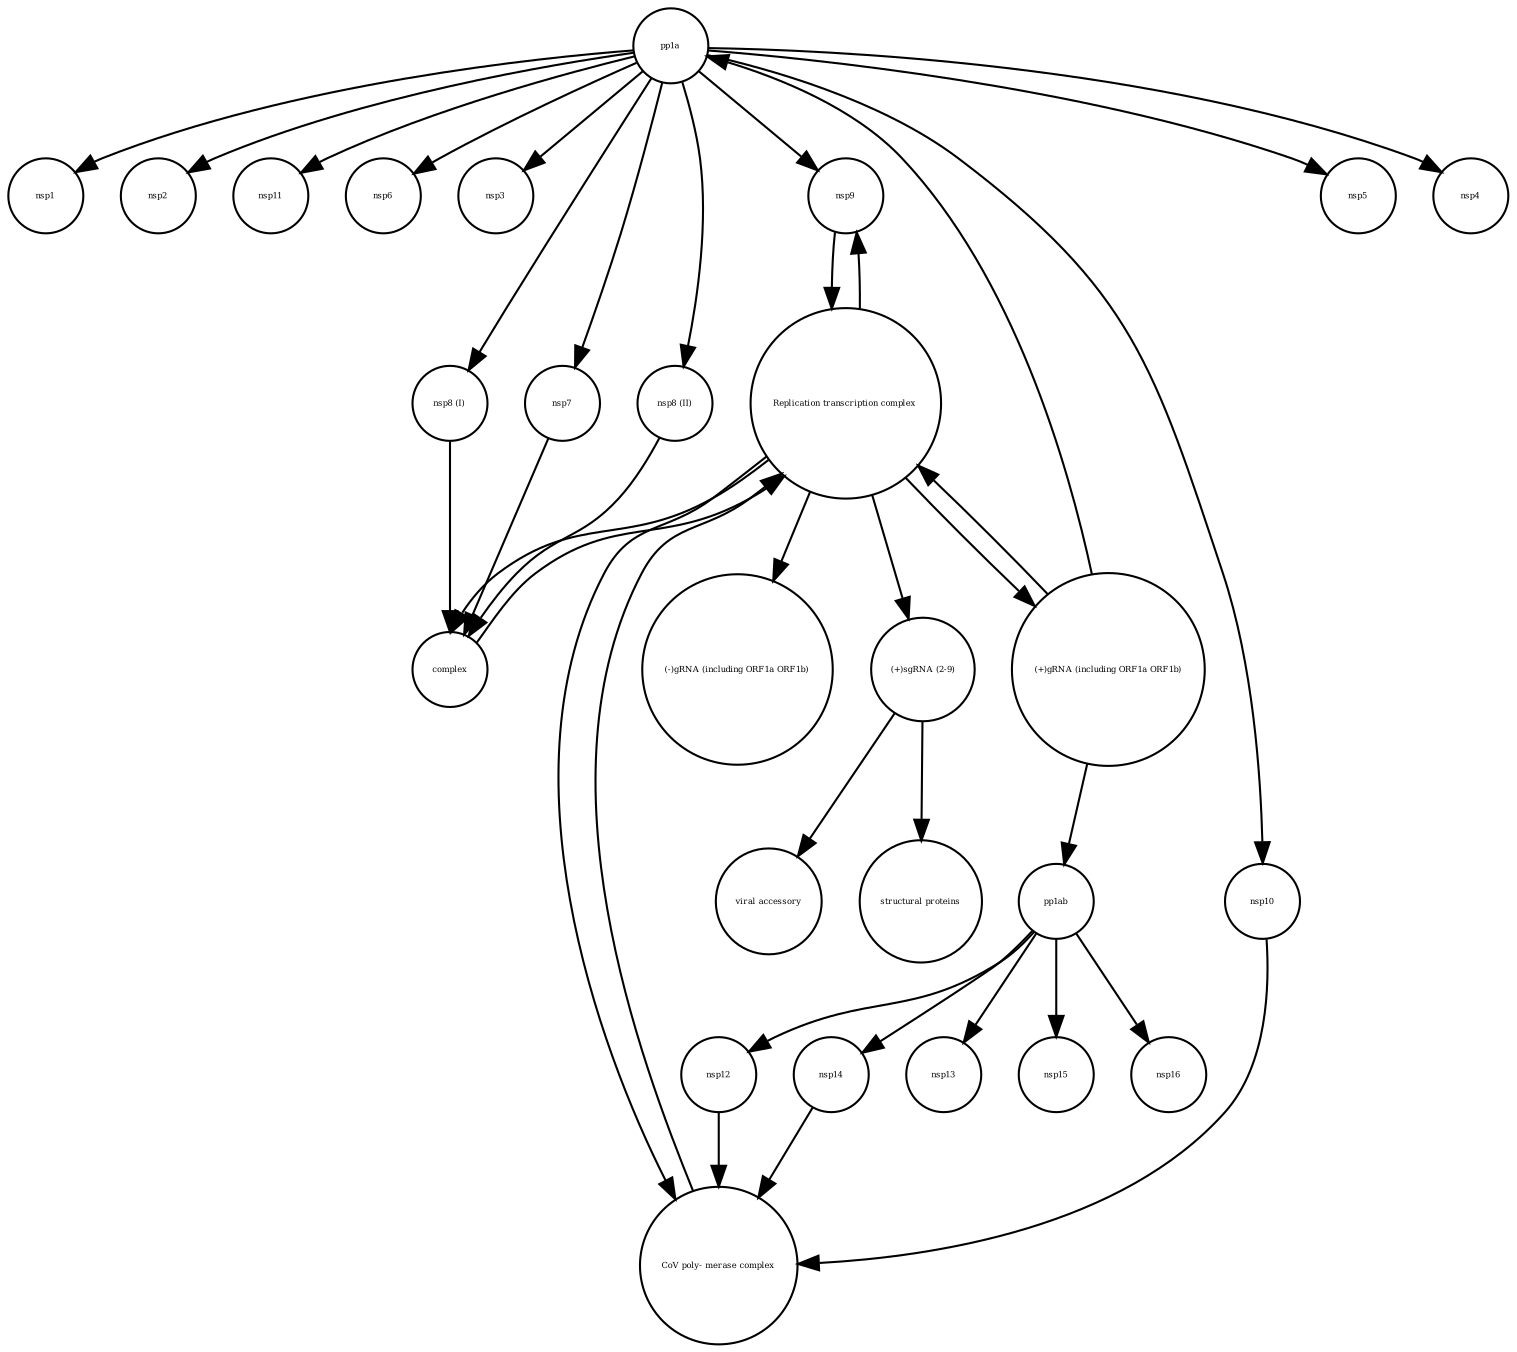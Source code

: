 strict digraph  {
nsp1 [annotation="", bipartite=0, cls=macromolecule, fontsize=4, label=nsp1, shape=circle];
"structural proteins" [annotation="", bipartite=0, cls=macromolecule, fontsize=4, label="structural proteins", shape=circle];
"(+)sgRNA (2-9)" [annotation="", bipartite=0, cls="nucleic acid feature", fontsize=4, label="(+)sgRNA (2-9)", shape=circle];
complex [annotation="", bipartite=0, cls=complex, fontsize=4, label=complex, shape=circle];
nsp2 [annotation="", bipartite=0, cls=macromolecule, fontsize=4, label=nsp2, shape=circle];
nsp15 [annotation="", bipartite=0, cls=macromolecule, fontsize=4, label=nsp15, shape=circle];
nsp11 [annotation="", bipartite=0, cls=macromolecule, fontsize=4, label=nsp11, shape=circle];
nsp16 [annotation="", bipartite=0, cls=macromolecule, fontsize=4, label=nsp16, shape=circle];
nsp12 [annotation="", bipartite=0, cls=macromolecule, fontsize=4, label=nsp12, shape=circle];
nsp6 [annotation="", bipartite=0, cls=macromolecule, fontsize=4, label=nsp6, shape=circle];
nsp3 [annotation="", bipartite=0, cls=macromolecule, fontsize=4, label=nsp3, shape=circle];
nsp9 [annotation="", bipartite=0, cls=macromolecule, fontsize=4, label=nsp9, shape=circle];
nsp5 [annotation="", bipartite=0, cls=macromolecule, fontsize=4, label=nsp5, shape=circle];
nsp13 [annotation="", bipartite=0, cls=macromolecule, fontsize=4, label=nsp13, shape=circle];
"nsp8 (I)" [annotation="", bipartite=0, cls=macromolecule, fontsize=4, label="nsp8 (I)", shape=circle];
"viral accessory" [annotation="", bipartite=0, cls=macromolecule, fontsize=4, label="viral accessory", shape=circle];
"Replication transcription complex " [annotation="", bipartite=0, cls=complex, fontsize=4, label="Replication transcription complex ", shape=circle];
nsp7 [annotation="", bipartite=0, cls=macromolecule, fontsize=4, label=nsp7, shape=circle];
pp1ab [annotation="", bipartite=0, cls=macromolecule, fontsize=4, label=pp1ab, shape=circle];
nsp14 [annotation="", bipartite=0, cls=macromolecule, fontsize=4, label=nsp14, shape=circle];
pp1a [annotation="", bipartite=0, cls=macromolecule, fontsize=4, label=pp1a, shape=circle];
"(-)gRNA (including ORF1a ORF1b)" [annotation="", bipartite=0, cls="nucleic acid feature", fontsize=4, label="(-)gRNA (including ORF1a ORF1b)", shape=circle];
nsp4 [annotation="", bipartite=0, cls=macromolecule, fontsize=4, label=nsp4, shape=circle];
"(+)gRNA (including ORF1a ORF1b)" [annotation="", bipartite=0, cls="nucleic acid feature", fontsize=4, label="(+)gRNA (including ORF1a ORF1b)", shape=circle];
"CoV poly- merase complex" [annotation="", bipartite=0, cls=complex, fontsize=4, label="CoV poly- merase complex", shape=circle];
"nsp8 (II)" [annotation="", bipartite=0, cls=macromolecule, fontsize=4, label="nsp8 (II)", shape=circle];
nsp10 [annotation="", bipartite=0, cls=macromolecule, fontsize=4, label=nsp10, shape=circle];
"(+)sgRNA (2-9)" -> "viral accessory"  [annotation="", interaction_type="necessary stimulation"];
"(+)sgRNA (2-9)" -> "structural proteins"  [annotation="", interaction_type="necessary stimulation"];
complex -> "Replication transcription complex "  [annotation="", interaction_type=production];
nsp12 -> "CoV poly- merase complex"  [annotation="", interaction_type=production];
nsp9 -> "Replication transcription complex "  [annotation="", interaction_type=production];
"nsp8 (I)" -> complex  [annotation="", interaction_type=production];
"Replication transcription complex " -> "(-)gRNA (including ORF1a ORF1b)"  [annotation="", interaction_type=production];
"Replication transcription complex " -> "(+)gRNA (including ORF1a ORF1b)"  [annotation="", interaction_type=production];
"Replication transcription complex " -> "CoV poly- merase complex"  [annotation="", interaction_type=production];
"Replication transcription complex " -> complex  [annotation="", interaction_type=production];
"Replication transcription complex " -> nsp9  [annotation="", interaction_type=production];
"Replication transcription complex " -> "(+)sgRNA (2-9)"  [annotation="", interaction_type="necessary stimulation"];
nsp7 -> complex  [annotation="", interaction_type=production];
pp1ab -> nsp14  [annotation="", interaction_type=production];
pp1ab -> nsp13  [annotation="", interaction_type=production];
pp1ab -> nsp15  [annotation="", interaction_type=production];
pp1ab -> nsp16  [annotation="", interaction_type=production];
pp1ab -> nsp12  [annotation="", interaction_type=production];
nsp14 -> "CoV poly- merase complex"  [annotation="", interaction_type=production];
pp1a -> nsp6  [annotation="", interaction_type=production];
pp1a -> "nsp8 (I)"  [annotation="", interaction_type=production];
pp1a -> nsp1  [annotation="", interaction_type=production];
pp1a -> nsp4  [annotation="", interaction_type=production];
pp1a -> nsp3  [annotation="", interaction_type=production];
pp1a -> "nsp8 (II)"  [annotation="", interaction_type=production];
pp1a -> nsp10  [annotation="", interaction_type=production];
pp1a -> nsp2  [annotation="", interaction_type=production];
pp1a -> nsp11  [annotation="", interaction_type=production];
pp1a -> nsp7  [annotation="", interaction_type=production];
pp1a -> nsp5  [annotation="", interaction_type=production];
pp1a -> nsp9  [annotation="", interaction_type=production];
"(+)gRNA (including ORF1a ORF1b)" -> pp1a  [annotation="", interaction_type="necessary stimulation"];
"(+)gRNA (including ORF1a ORF1b)" -> pp1ab  [annotation="", interaction_type="necessary stimulation"];
"(+)gRNA (including ORF1a ORF1b)" -> "Replication transcription complex "  [annotation="", interaction_type=production];
"CoV poly- merase complex" -> "Replication transcription complex "  [annotation="", interaction_type=production];
"nsp8 (II)" -> complex  [annotation="", interaction_type=production];
nsp10 -> "CoV poly- merase complex"  [annotation="", interaction_type=production];
}
